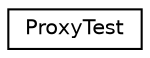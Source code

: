 digraph G
{
  edge [fontname="Helvetica",fontsize="10",labelfontname="Helvetica",labelfontsize="10"];
  node [fontname="Helvetica",fontsize="10",shape=record];
  rankdir="LR";
  Node1 [label="ProxyTest",height=0.2,width=0.4,color="black", fillcolor="white", style="filled",URL="$interface_proxy_test.html"];
}
